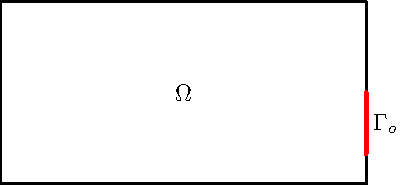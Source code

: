 size(200,200);

real b = 0.5; 

pair p0 = (0,0);
pair p1 = (1,0);
pair p2 = (1,b);
pair p3 = (0,b);

draw(p0--p1--p2--p3--cycle,linewidth(1.0));

real y0=b/2.0;
real y1=b/6.0;

draw((1,y0)--(1,y1), red+linewidth(2));

label("$\Gamma_o$", (1,0.5*(y0+y1)), E);
label("$\Omega$", 0.25*(p0+p1+p2+p3));
